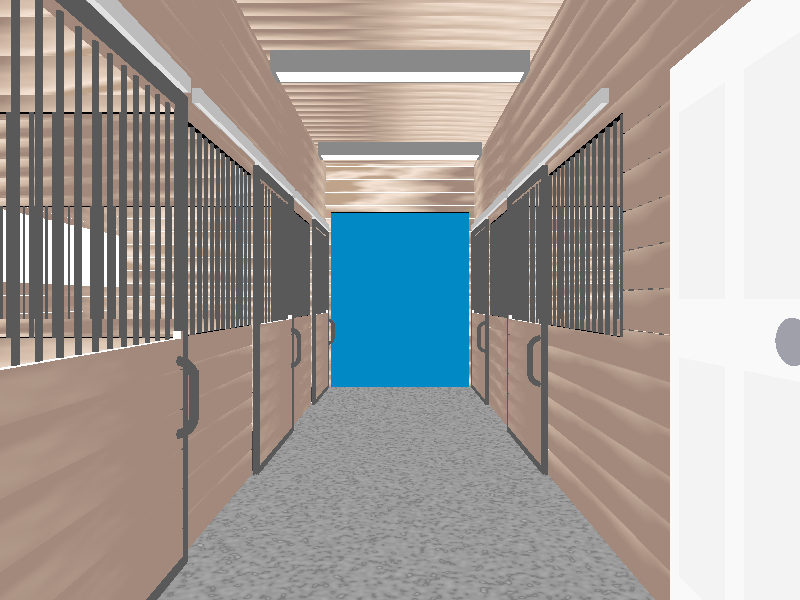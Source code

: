 #include "colors.inc"
           
//color map and pigments for wood           
#declare WoodColorMap=color_map{          
    [0.1 color DarkWood]
    [0.3 color LightWood]                
    [0.6 color MediumWood]
    [0.9 color DarkBrown]
    };

#declare WoodPigment=pigment{
    wood 
    color_map {WoodColorMap}
    turbulence .2
    scale <100,100,600>
    };
    
#declare WoodPigment2=pigment{
    wood 
    color_map {WoodColorMap}
    turbulence .2
    scale <600,100,100>
    };
    
             
//basic barn stuff
#declare BarnWidth=1100;
#declare BarnLength=1200;
#declare BarnHeight=450;

#declare HalfBarnWidth=BarnWidth/2;
#declare HalfBarnLength=BarnLength/2;
#declare EyeHeight=175;

#declare Barn=box{
    <-HalfBarnWidth,0,-HalfBarnLength>
    <HalfBarnWidth,BarnHeight,HalfBarnLength>
    };
    
#declare OuterBarn=object{
    Barn
    scale 1.001
    }; 
    
    
//basic stall stuff    
#declare StallWidth=-HalfBarnWidth+399;
#declare StallLength=399-HalfBarnLength;
    
#declare FrontStallWindowLong=box{
    <-HalfBarnWidth+395,BarnHeight-300,10-HalfBarnLength>
    <-HalfBarnWidth+405,BarnHeight-150,HalfBarnLength-10>
    };

//the ceiling    
#declare CeilingPannel=box{
    <-HalfBarnWidth,BarnHeight-4,-HalfBarnLength>
    <HalfBarnWidth,BarnHeight,-HalfBarnLength+25>
    texture{
        pigment{
            WoodPigment2
            }
            }
    };        
    
#declare PannelHeight=25;

#declare NumRoofPannels=25;
#declare Ceiling=union{
    #declare Index=-NumRoofPannels;
    #while (Index<=NumRoofPannels)
    object{
        CeilingPannel
        translate<0,0,Index*(PannelHeight+1)>
    }
    #declare Index=Index+1;
    #end
    };
    
              //PUT THIS AT THE END WITH THE REST

//making the walls    
#declare FrontStallPannel=box{
    <-HalfBarnWidth+398,0,-HalfBarnLength>
    <-HalfBarnWidth+402,PannelHeight,HalfBarnLength>
    texture{
        pigment{
            WoodPigment
            }
            }
    };  
    
#declare NumPannels=17;
#declare WoodWallLong=union{
    #declare Index=-NumPannels;
    #while (Index<=NumPannels)
    object{
        FrontStallPannel
        translate<0,Index*(PannelHeight+1),0>
    }
    #declare Index=Index+1;
    #end
    }; 
    
#declare FrontStallWindowShort=box{
    <146,BarnHeight-300,-200>
    <153,BarnHeight-150,HalfBarnLength-10>
    }; 

#declare SideStallWindow=box{
    <-HalfBarnWidth,BarnHeight-300,-StallLength-5>     
    <-HalfBarnWidth+401,BarnHeight-150,-StallLength+5>
            }; 
    
#declare SideStallPannel=box{
    <-HalfBarnWidth,0,-StallLength-2>
    <-150,25,-StallLength+2>
    texture{
        pigment{
            WoodPigment2
            }
            }
            };     
    
#declare WoodWallShort=union{
    #declare Index=-NumPannels;
    #while (Index<=NumPannels)
    object{
        SideStallPannel
        translate<0,Index*(PannelHeight+1),0>
    }
    #declare Index=Index+1;
    #end
    };
    
#declare EndPannel=box{
    <-HalfBarnWidth,0,-HalfBarnLength-2>
    <HalfBarnWidth,25,-HalfBarnLength+2>
    }; 
    
#declare EndWall=union{
    #declare Index=-NumPannels;
    #while (Index<=NumPannels)
    object{
        EndPannel
        translate<0,Index*(PannelHeight+1),0>
        texture{
        pigment{
            WoodPigment2
            translate <Index*20, Index*40, Index*6>
            }
       }
    }
    #declare Index=Index+1;
    #end
    };
     
//bars for the stall windows    
#declare StallBar=cylinder{
    <-150,BarnHeight-300,0>
    <-150,BarnHeight-150,0> 
    1.5
    texture{
        pigment{
            rgb<.1,.1,.1>
            }
            }
    };
    
#declare NumBars=40;    
#declare StallBars=union{
    #declare Index=-NumBars;
    #while (Index<=NumBars)
    object{
        StallBar
        translate<0,0,Index*15>
       }
    #declare Index=Index+1;
    #end
    };
     
#declare NumBars2=13;    
#declare StallBars2=union{
    #declare Index=-NumBars2;
    #while (Index<=NumBars2)
    object{
        StallBar
        translate<Index*15,0,0>
       }
    #declare Index=Index+1;
    #end
    }; 
              
//window stuff starts here
#declare OuterWindow=box{
    <-HalfBarnWidth+395,BarnHeight-250,10-HalfBarnLength>
    <-HalfBarnWidth+405,BarnHeight-150,HalfBarnLength-10>
    translate<-400,0,0>
    };     
    
#declare OuterWindowGlass=box{
    <-HalfBarnWidth+395,BarnHeight-250,10-HalfBarnLength>
    <-HalfBarnWidth+405,BarnHeight-150,HalfBarnLength-10>
    texture{
        pigment{
            color rgbt<1,1,1,.95> //the t is "transmit", and controls transparency
            }
        finish{
            ambient 0
            specular 0.6
            roughness 0.005
            reflection {
                0.1, .85     //1=perfectly reflective; numbers are min and max amount of reflectivity
                fresnel on} //the two numbers + the fresnel will change where/how it is reflective 
            conserve_energy //put this in if you're making something transparent and reflective
        }
        } 
      interior{   //tells POVray what to do with the inside of the objects - good for transparents
        ior 1.5 //index of refraction of glass ...water is 1.33, 2.4 is diamond
        fade_color <0,1,0> //using this interior stuff on an opaque object will make it GLOSSY
        }      //fresnel will NOT WORK without an interior specified       
    translate<-400,0,0>
    };
                   
//the stalls' doors    
#declare StallDoorFrameOuter=box{
    <-HalfBarnWidth+403,0,-400>
    <-HalfBarnWidth+409,BarnHeight-140,-200>
    };
    
#declare StallDoorFrameCutout=box{
    <-HalfBarnWidth+401,7,-393>
    <-HalfBarnWidth+411,BarnHeight-147,-207>
    };        
    
#declare StallDoorFrame=difference{
    object {StallDoorFrameOuter}
    object {StallDoorFrameCutout}
    texture{
        pigment{
            rgb<.1,.1,.1>
            }
            }
    };    

#declare StallDoorPanel=box{
    <-HalfBarnWidth+400,0,-393>
    <-HalfBarnWidth+405,PannelHeight,-207>
    texture{
        pigment{
            WoodPigment
            }
            }
    };  
    
#declare NumPannelsDoor=5;
#declare StallDoorWood=union{
    #declare Index=-NumPannelsDoor;
    #while (Index<=NumPannelsDoor)
    object{
        StallDoorPanel
        translate<0,Index*(PannelHeight+1),0>
    }
    #declare Index=Index+1;
    #end
    }; 

#declare StallDoorWindow=box{
    <-HalfBarnWidth+399,BarnHeight-300,-390>
    <-HalfBarnWidth+410,BarnHeight-150,-210>
    texture{
        pigment{
            rgbf<1,1,1,1>
            }
            }
    };
    
#declare WindowedStallDoor=difference{
    object{
        StallDoorWood
        translate <3,0,0>
        }
    object{StallDoorWindow}
    };

#declare NumBarsDoor=6;    
#declare StallDoorBars=union{
    #declare Index=-NumBarsDoor;
    #while (Index<=NumBarsDoor)
    object{
        StallBar
        translate<0,0,Index*15>
       }
    #declare Index=Index+1;
    #end
    };

    
#declare StallDoorRunnerOuter=box{
    <-HalfBarnWidth+403,BarnHeight-125,-575>
    <-HalfBarnWidth+409,BarnHeight-135,-195>
    texture{
        pigment{
            rgb<.5,.5,.5>
            }
        }
    };
    
#declare StallDoorRunnerCutout=box{
    <-HalfBarnWidth+404,BarnHeight-125,-573>
    <-HalfBarnWidth+408,BarnHeight-137,-197>
    texture{
        pigment{
            rgb<.75,.75,.75>
            }
        }
    };
    
#declare StallDoorRunner=difference{
    object{StallDoorRunnerOuter}
    object{StallDoorRunnerCutout}
    }; 
    
#declare RunnerThingy=cylinder{
    <0,BarnHeight-130,0>
    <0,BarnHeight-140,0>
    3.0
    texture{
        pigment{
            rgb <.75,.75,.75>
            }
            }
    translate <-144,0,-215>        
            };
            
//door handle stuff starts here
#declare HandleShaft=cylinder{
    <-132,100,-215>
    <-132,130,-215>
    3
    texture{
        pigment{
            rgb<.1,.1,.1>
            }
            }
    };
    
#declare HandleShaftEnds=difference{
    torus{
    11
    3
    rotate <90,0,0>
        texture{
        pigment{
            rgb<.1,.1,.1>
            }
            }
    }
    box{
       <-15,0,-10>
       <0,25,10>
       }
    box{
       <-15,-20,-10>
       <15,0,10>
       }     
    };
      
#declare DoorHandle=union{      
    object{HandleShaftEnds
     translate <-143,125,-215>       
            }
    object{HandleShaftEnds
    rotate <180,0,0>
    translate <-143,100,-215>}                                   
    object{HandleShaft}
    };                                  

#declare BarredStallDoor=union{
    object{StallDoorFrame}    
    object{StallDoorBars
        translate <3,0,-295>}
    object{WindowedStallDoor}   
    object{RunnerThingy}                        
    object{RunnerThingy
        translate <0,0,-175>
        } 
    object{DoorHandle}      
    };                                       
    
#declare StallDoorOpening=box{
    <-HalfBarnWidth+396,0,-400>
    <-HalfBarnWidth+403,BarnHeight-150,-200>
    };   

//stuff for the main entries/exits
#declare MainDoorWidth=-275;
#declare MainDoorHeight=350;
#declare MainDoorDepth=6; 
#declare MainDoorDistanceFromLeftWall=412;
#declare MainDoorwayCutout=box{
    <0,0,-MainDoorDepth/2>
    <MainDoorWidth,MainDoorHeight,MainDoorDepth/2>
    translate<HalfBarnWidth-MainDoorDistanceFromLeftWall,0,HalfBarnLength>
    }; 
    
//door for the tack/storage room
#declare TackRoomDoorBase=box{
    <146,0,-350>
    <153,300,-225>
    texture{
        pigment{
            rgb<.95,.95,.95>
            }
        finish{    
            roughness 0.75
            specular .35
            }    
            }
    }
#declare TackRoomDoorIndent=box{
    <140,30,-340>
    <148,145,-295>
    texture{
        pigment{
            rgb<.9,.9,.9>
            }
        finish{    
            roughness 0.85
            specular .35
            }
            }
    };
    
#declare TackRoomDoor=difference{
    object{TackRoomDoorBase}
    object{TackRoomDoorIndent}
    object{TackRoomDoorIndent
        translate<0,0,60>
        }
    object{TackRoomDoorIndent
        scale<0,.85,0>
        translate<0,150,0>
     }
    object{TackRoomDoorIndent
        scale<0,.85,0>
        translate<0,150,60>
        }    
    };    
    
#declare Doorknob=lathe{     
    cubic_spline 
    11 
    <1,-.5>,<1,0>,<1,1.25>,<2,1.5>,<2.75,2>,<2.85,2.25>,<2.75,2.5>,<2,3>,<1,3.2>,<0,3.25>,<0,3.25>
    texture{
        pigment{
            rgb <.35,.35,.4>}
        finish{
            ambient .2
            specular .75
            roughness .05
            reflection .1
            metallic
        } 
        }
        };
        
//floor of main aisle
#declare ConcreteColorMap=color_map{          
    [0.1 color <.45,.45,.45>]
    [0.3 color <.2,.2,.2>]              
    [0.4 color <.3,.3,.3>]
    [0.9 color <.4,.4,.4>]
    };
#declare ConcretePigment=pigment{
    bumps
    color_map {ConcreteColorMap}
    scale 4
    };

#declare AisleFloor=box{
    <-150,-1,-HalfBarnLength>
    <150,.5,HalfBarnLength>
    texture{
        pigment{ConcretePigment
            }
            }
    };

//floor of stalls
#declare StallFloor=box{
    <-HalfBarnWidth,-1,-HalfBarnLength>
    <-151,.5,HalfBarnLength>
    texture{
        pigment{
            rgb <.05,.05,.05>
            }
        finish{
            roughness 3
            ambient .5
            specular .05    
            }
            }
    };

//aisle lights
#declare LightBox=box{
    <-130,BarnHeight-45,0>
    <130,BarnHeight-25,35>
    texture{
        pigment{
            rgb<.25,.25,.25>
            }
            }
        finish{
            metallic
            }    
            };
#declare Light=box{
    <-125,BarnHeight-46,5>
    <125,BarnHeight-26,30>
    texture{
        pigment{
            rgb<1,1,1>
            }
        finish{
            ambient .9
            }    
            }
    };  
    
#declare OverHeadLight=union{
    object{LightBox}
    object{Light}
    };
                  
object{OverHeadLight}
object{OverHeadLight
    translate <0,0,350>
    }
object{OverHeadLight
    translate <0,0,-350>
    }                                            
    

#declare CentralCameraPos= <0,EyeHeight,0>;
#declare OuterCameraPos= <0,650,-2000>;
#declare BackEntry= <0,EyeHeight,HalfBarnLength>;
#declare FrontEntry= <0,EyeHeight,-HalfBarnLength>;
#declare TopCameraPos= <0,2000,0>;

camera{
    location FrontEntry
    look_at CentralCameraPos
    }   
    
light_source{
    <0,BarnHeight-46,0>     //Flourescent Light_Middle
    rgb<1,1,1> *.25
    }  
    
light_source{
    <-80,BarnHeight-46,0>     //Flourescent Light_Middle
    rgb<1,1,1> *.25
    }  
    
light_source{
    <80,BarnHeight-46,0>     //Flourescent Light_Middle
    rgb<1,1,1> *.25
    }          
    
#declare SunLight=light_source{
    <BarnWidth*2,BarnHeight*2,-BarnLength/2>
    rgb<.8,.8,.75> 
    parallel
    point_at<HalfBarnWidth,EyeHeight,HalfBarnLength>
    };
    
light_source{SunLight}   

#declare NumSkyLights=5;
#declare SkyLightPos=array[NumSkyLights] {<-BarnWidth,0,BarnLength>
                                          <-HalfBarnWidth,EyeHeight,-HalfBarnLength>
                                          <-HalfBarnWidth,BarnHeight*2,HalfBarnLength>
                                          <-HalfBarnWidth,0,HalfBarnLength>
                                          <-BarnWidth,EyeHeight,0>
                                          };
#declare SkyLights=union{
     #declare Index=0;
     #while (Index <NumSkyLights)
    light_source{
    <-HalfBarnWidth,BarnHeight*2,0>
    rgb<.75,.75,.85>*.25
    parallel
    point_at <0,0,0> 
    }   
    #declare Index=Index+1;
    #end   
    };
    
#declare SkyLightPos2=array[NumSkyLights] {<HalfBarnWidth,EyeHeight,-BarnLength>
                                          <BarnWidth,0,BarnLength>
                                          <HalfBarnWidth,BarnHeight*2,HalfBarnLength>
                                          <HalfBarnWidth,EyeHeight,BarnLength>
                                          <BarnWidth,0,0>}
#declare SkyLights2=union{
     #declare Index=0;
     #while (Index <NumSkyLights)
    light_source{
    <HalfBarnWidth,BarnHeight*2,0>
    rgb<.75,.75,.85>*.25 
    shadowless
    parallel
    point_at <0,0,0> 
    }   
    #declare Index=Index+1;
    #end   
    }; 
    

#declare NumSkyLights2=3;
#declare SkyLightPos3=array[NumSkyLights2] {<0,EyeHeight,HalfBarnLength>
                                          <10,BarnHeight,BarnLength>
                                          <-10,BarnHeight*2,HalfBarnLength>
                                         }
#declare SkyLights3=union{
     #declare Index=0;
     #while (Index <NumSkyLights2)
    light_source{
    <0,BarnHeight*2,HalfBarnLength>
    rgb<.75,.75,.85>*.1
    parallel  
    shadowless
    point_at <0,0,0> 
    }   
    #declare Index=Index+1;
    #end   
    }; 
         
#declare SkyLightPos4=array[NumSkyLights2] {<0,EyeHeight,-HalfBarnLength>
                                          <10,BarnHeight,-BarnLength>
                                          <-10,BarnHeight,-BarnLength>}
#declare SkyLights4=union{
     #declare Index=0;
     #while (Index <NumSkyLights2)
    light_source{
    <0,BarnHeight*2,HalfBarnLength>
    rgb<.75,.75,.85>*.1
    parallel
    point_at <0,0,0> 
    }   
    #declare Index=Index+1;
    #end   
    };          
    
light_source{SkyLights}
light_source{SkyLights2} 
light_source{SkyLights3}
light_source{SkyLights4}

#declare BounceLight1=light_source{
    <-BarnWidth/3,BarnHeight+400,-HalfBarnLength-50>
    rgb<1,1,1>  //multiplying this by 2 will change intensity
    spotlight
    radius 10 //this is an angle, not a distance.
    falloff 100000 //distance from center of light to edge of light (higher falloff in relation to radius -> fuzzy edges)
    tightness 10 //higher values will dim the light as it approaches the falloff edge
    point_at<-BarnWidth/3,BarnHeight/2,250>
  projected_through {Barn}
    };     
    
#declare BounceLight2=light_source{
    <-BarnWidth/3,BarnHeight*1.25,HalfBarnLength+50>
    rgb<1,1,1>  
    spotlight
    radius 10 
    falloff 100000 
    tightness 10
    point_at<-BarnWidth/3,BarnHeight/2,-250>
    projected_through {Barn}
    }; 
    
#declare BounceLight3=light_source{
    <BarnWidth/3,BarnHeight*1.05,HalfBarnLength>
    rgb<1,1,1>  
    spotlight
    radius 10 
    falloff 100000 
    tightness 10
    point_at<BarnWidth/3,BarnHeight/2,250>
    projected_through {Barn}
    };  
    
 
light_source{BounceLight1}
light_source{BounceLight2}
light_source{BounceLight3}

background{rgb<0,.25,.55>}
            

#declare BarnWallBaseStructure=difference{
       object{
            Barn}
       object{
            Barn
            scale .999
            }
       texture{
            pigment{
                rgb<1,1,1>
                }
                }     
            };            

#declare OuterBarnWalls=union{
    object{
        BarnWallBaseStructure}
    object{
        EndWall}
    object{
        EndWall
        translate<0,0,BarnLength>
        }
    object{
        WoodWallLong
        translate<-HalfBarnWidth-StallWidth,0,0>
        }
    object{
        WoodWallLong
        translate<HalfBarnWidth+150,0,0>
        } 
        };

#declare OuterBarn=difference{
    object{
        OuterBarnWalls}
    /*object{Barn
        translate<0,BarnHeight-10,0>}*/
    object{
        MainDoorwayCutout}
    object{
        MainDoorwayCutout
        translate<0,0,-BarnLength>
        }
    object{
        OuterWindow}
    object{
        OuterWindow
        translate<1100,0,0>
        }
        };        
        
object{OuterBarn}           

#declare InnerWallUnbarred=difference{        
    object{
        WoodWallLong}
    object{
        FrontStallWindowLong
        }
    };
    
#declare InnerWallBarred=union{
    object{
        InnerWallUnbarred}
    object{
        StallBars}
        };                                                                             
                    
        
difference{
    object{
        InnerWallBarred}
    object{
        StallDoorOpening}
    object{
        StallDoorOpening
        translate<0,0,400>
        }
    object{
        StallDoorOpening
        translate<0,0,800>
        } 
        }                   

#declare InnerWallUnbarredShort=difference{
    object{
        WoodWallLong
        translate<300,0,0>}
    object{
        FrontStallWindowShort}
        };
        
#declare InnerWallBarredShort=union{
    object{
        InnerWallUnbarredShort}
    object{
        StallBars
        translate<300,0,0>}
        };                      
                   
difference{                   
    object{
        InnerWallBarredShort
    }
    object{
        StallDoorOpening
            translate<301,0,400>
        }
    object{
        StallDoorOpening
            translate<301,0,800>
        }
        }

#declare StallSide=difference{
    object{
        WoodWallShort}
    object{
        SideStallWindow}
        };
        
object{StallSide}

object{
    StallSide
    translate <0,0,-400>
    }
    
object{
    StallSide
    translate <700,0,0>
    }
    
object{
    WoodWallShort
    translate <700,0,-400>  
    } 
    
object{StallBars2
    translate<-215,0,-200>} 

object{
    StallBars2
    translate<-215,0,200>}
    
object{
    StallBars2
    translate<515,0,200>
    }
    
object{BarredStallDoor}

object{
    BarredStallDoor
    translate <0,0,400>
    }
    
object{
    BarredStallDoor
    translate <0,0,800>
    }
    
object{
    BarredStallDoor
    translate<143,0,-200>
    rotate<0,180,0>
    translate <144,0,-400>
    }
    
object{
    BarredStallDoor
    translate<143,0,-400>
    rotate<0,180,0>
    translate <144,0,-200>
    } 
    
object{
    StallDoorRunner}
    
object{
    StallDoorRunner
    translate<0,0,400>
    }
    
object{
    StallDoorRunner
    translate<0,0,800>
    }
    
object{
    StallDoorRunner
    translate <289,0,400>
    }
    
object{
    StallDoorRunner
    translate <289,0,800>
    }     
    
object{OuterWindowGlass} 

object{
    OuterWindowGlass
    translate <BarnWidth,0,0>
    } 
    
object{TackRoomDoor
    translate<0,0,-50>} 

object{
    Doorknob
    scale 3
    rotate <0,0,90>
    translate <147,160,-385>} 
    
object{Ceiling
    translate <0,0,HalfBarnLength>} 
    
object{AisleFloor} 

object{StallFloor}

object{StallFloor
    translate <800,0,0>
    }
    
//to be added: nameplates (image map?), shavings, blanket holders, hooks for halters, trunks, lights                                                     
